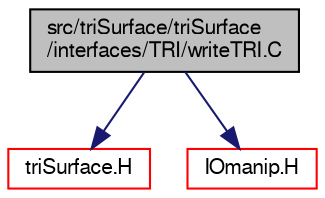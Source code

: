 digraph "src/triSurface/triSurface/interfaces/TRI/writeTRI.C"
{
  bgcolor="transparent";
  edge [fontname="FreeSans",fontsize="10",labelfontname="FreeSans",labelfontsize="10"];
  node [fontname="FreeSans",fontsize="10",shape=record];
  Node0 [label="src/triSurface/triSurface\l/interfaces/TRI/writeTRI.C",height=0.2,width=0.4,color="black", fillcolor="grey75", style="filled", fontcolor="black"];
  Node0 -> Node1 [color="midnightblue",fontsize="10",style="solid",fontname="FreeSans"];
  Node1 [label="triSurface.H",height=0.2,width=0.4,color="red",URL="$a17024.html"];
  Node0 -> Node166 [color="midnightblue",fontsize="10",style="solid",fontname="FreeSans"];
  Node166 [label="IOmanip.H",height=0.2,width=0.4,color="red",URL="$a09080.html",tooltip="Istream and Ostream manipulators taking arguments. "];
}
